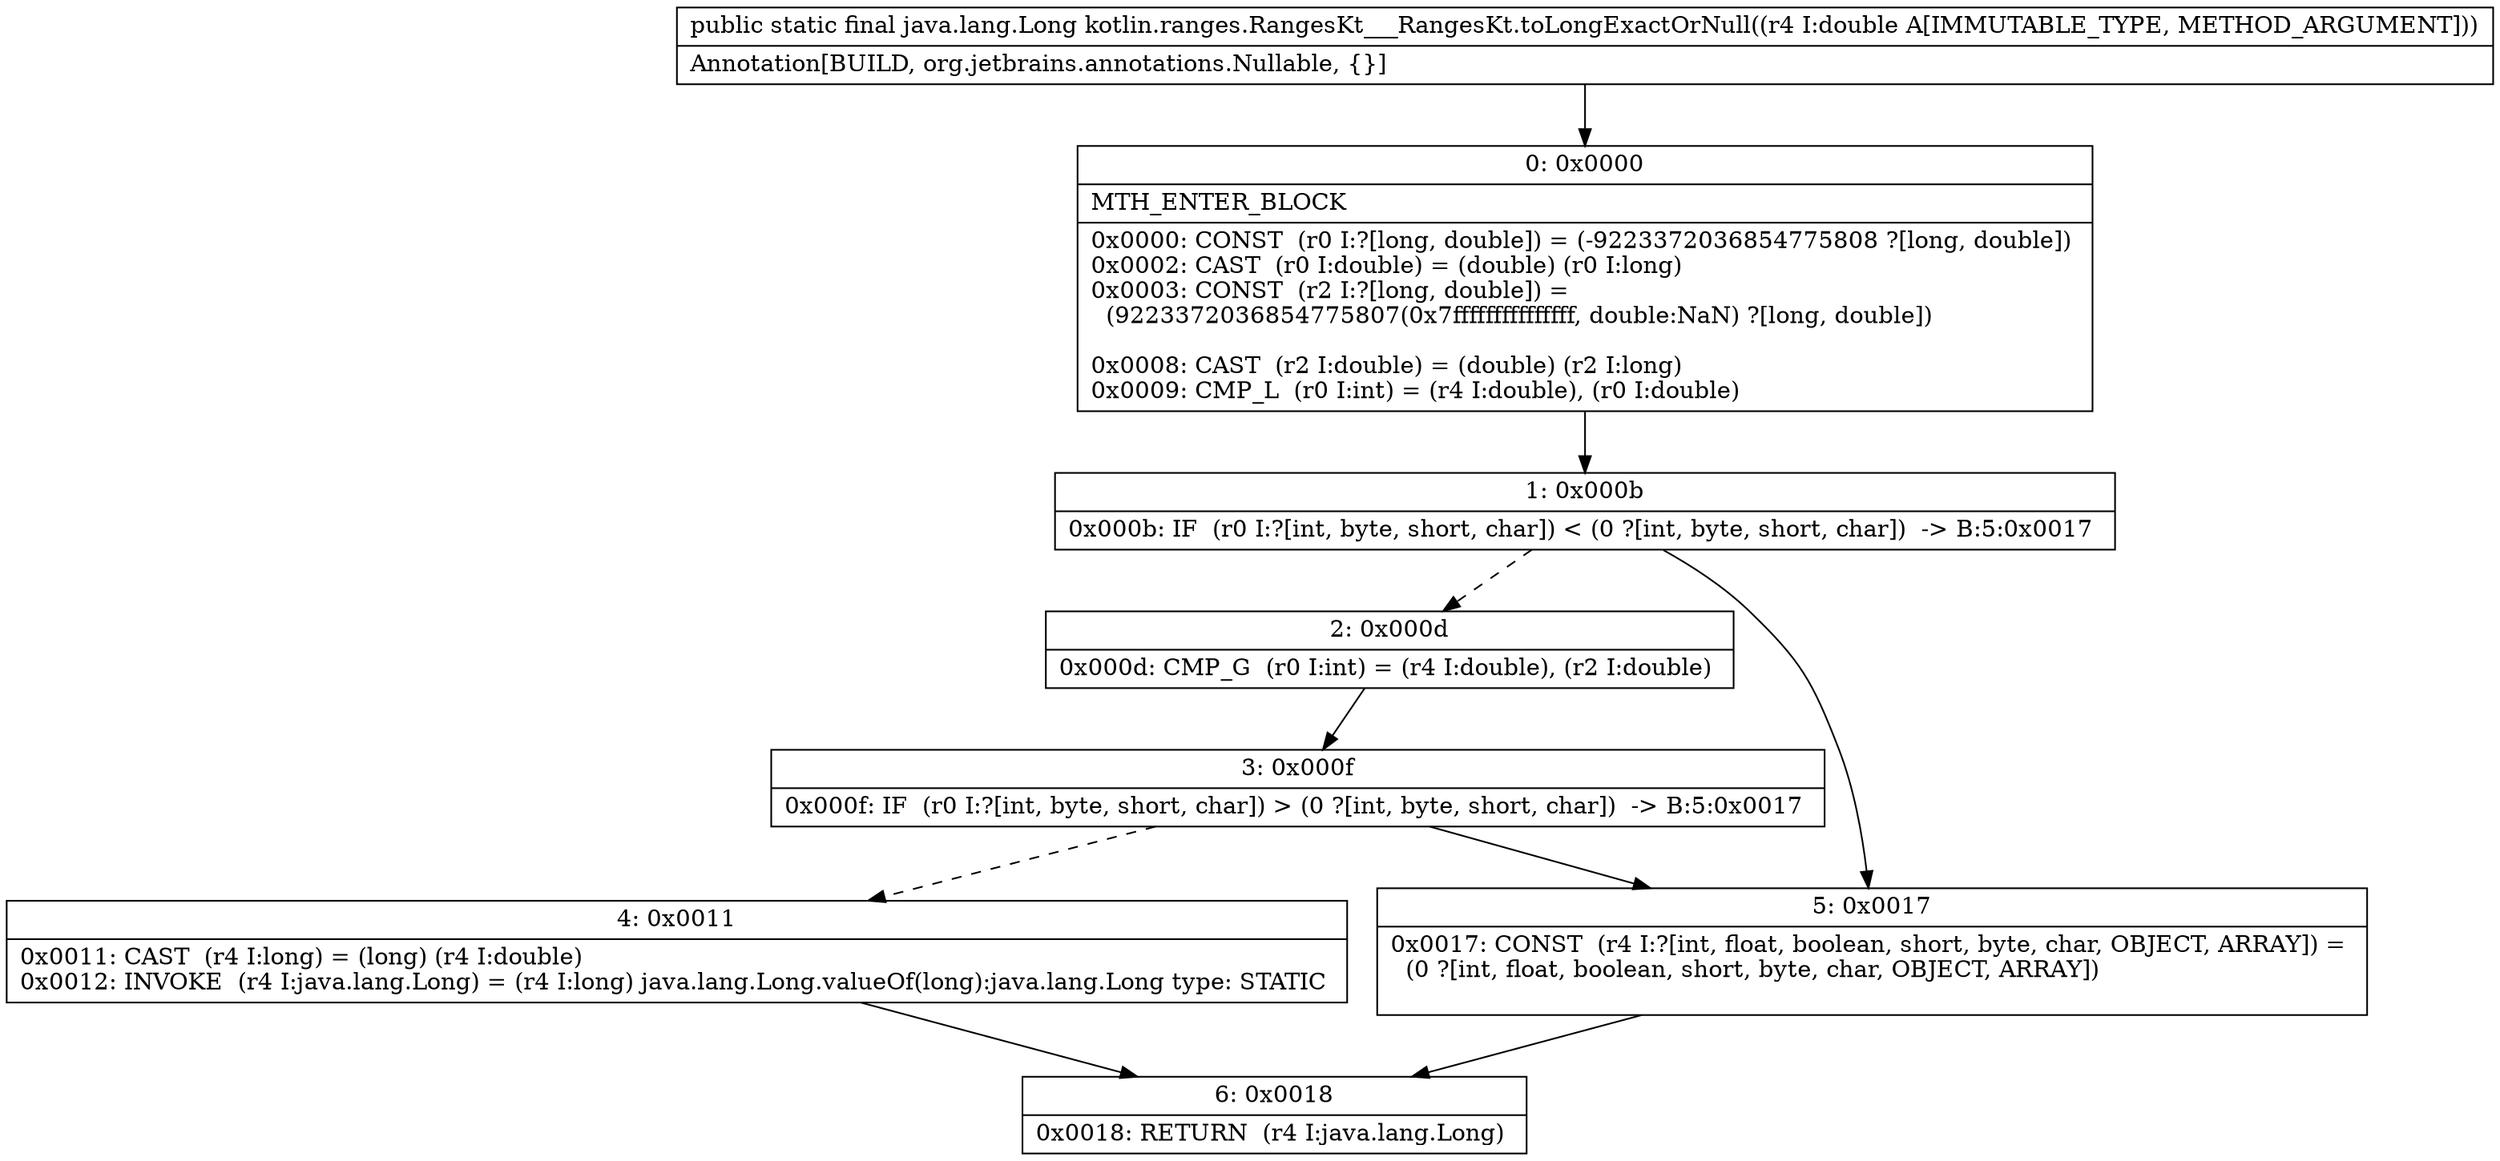 digraph "CFG forkotlin.ranges.RangesKt___RangesKt.toLongExactOrNull(D)Ljava\/lang\/Long;" {
Node_0 [shape=record,label="{0\:\ 0x0000|MTH_ENTER_BLOCK\l|0x0000: CONST  (r0 I:?[long, double]) = (\-9223372036854775808 ?[long, double]) \l0x0002: CAST  (r0 I:double) = (double) (r0 I:long) \l0x0003: CONST  (r2 I:?[long, double]) = \l  (9223372036854775807(0x7fffffffffffffff, double:NaN) ?[long, double])\l \l0x0008: CAST  (r2 I:double) = (double) (r2 I:long) \l0x0009: CMP_L  (r0 I:int) = (r4 I:double), (r0 I:double) \l}"];
Node_1 [shape=record,label="{1\:\ 0x000b|0x000b: IF  (r0 I:?[int, byte, short, char]) \< (0 ?[int, byte, short, char])  \-\> B:5:0x0017 \l}"];
Node_2 [shape=record,label="{2\:\ 0x000d|0x000d: CMP_G  (r0 I:int) = (r4 I:double), (r2 I:double) \l}"];
Node_3 [shape=record,label="{3\:\ 0x000f|0x000f: IF  (r0 I:?[int, byte, short, char]) \> (0 ?[int, byte, short, char])  \-\> B:5:0x0017 \l}"];
Node_4 [shape=record,label="{4\:\ 0x0011|0x0011: CAST  (r4 I:long) = (long) (r4 I:double) \l0x0012: INVOKE  (r4 I:java.lang.Long) = (r4 I:long) java.lang.Long.valueOf(long):java.lang.Long type: STATIC \l}"];
Node_5 [shape=record,label="{5\:\ 0x0017|0x0017: CONST  (r4 I:?[int, float, boolean, short, byte, char, OBJECT, ARRAY]) = \l  (0 ?[int, float, boolean, short, byte, char, OBJECT, ARRAY])\l \l}"];
Node_6 [shape=record,label="{6\:\ 0x0018|0x0018: RETURN  (r4 I:java.lang.Long) \l}"];
MethodNode[shape=record,label="{public static final java.lang.Long kotlin.ranges.RangesKt___RangesKt.toLongExactOrNull((r4 I:double A[IMMUTABLE_TYPE, METHOD_ARGUMENT]))  | Annotation[BUILD, org.jetbrains.annotations.Nullable, \{\}]\l}"];
MethodNode -> Node_0;
Node_0 -> Node_1;
Node_1 -> Node_2[style=dashed];
Node_1 -> Node_5;
Node_2 -> Node_3;
Node_3 -> Node_4[style=dashed];
Node_3 -> Node_5;
Node_4 -> Node_6;
Node_5 -> Node_6;
}

